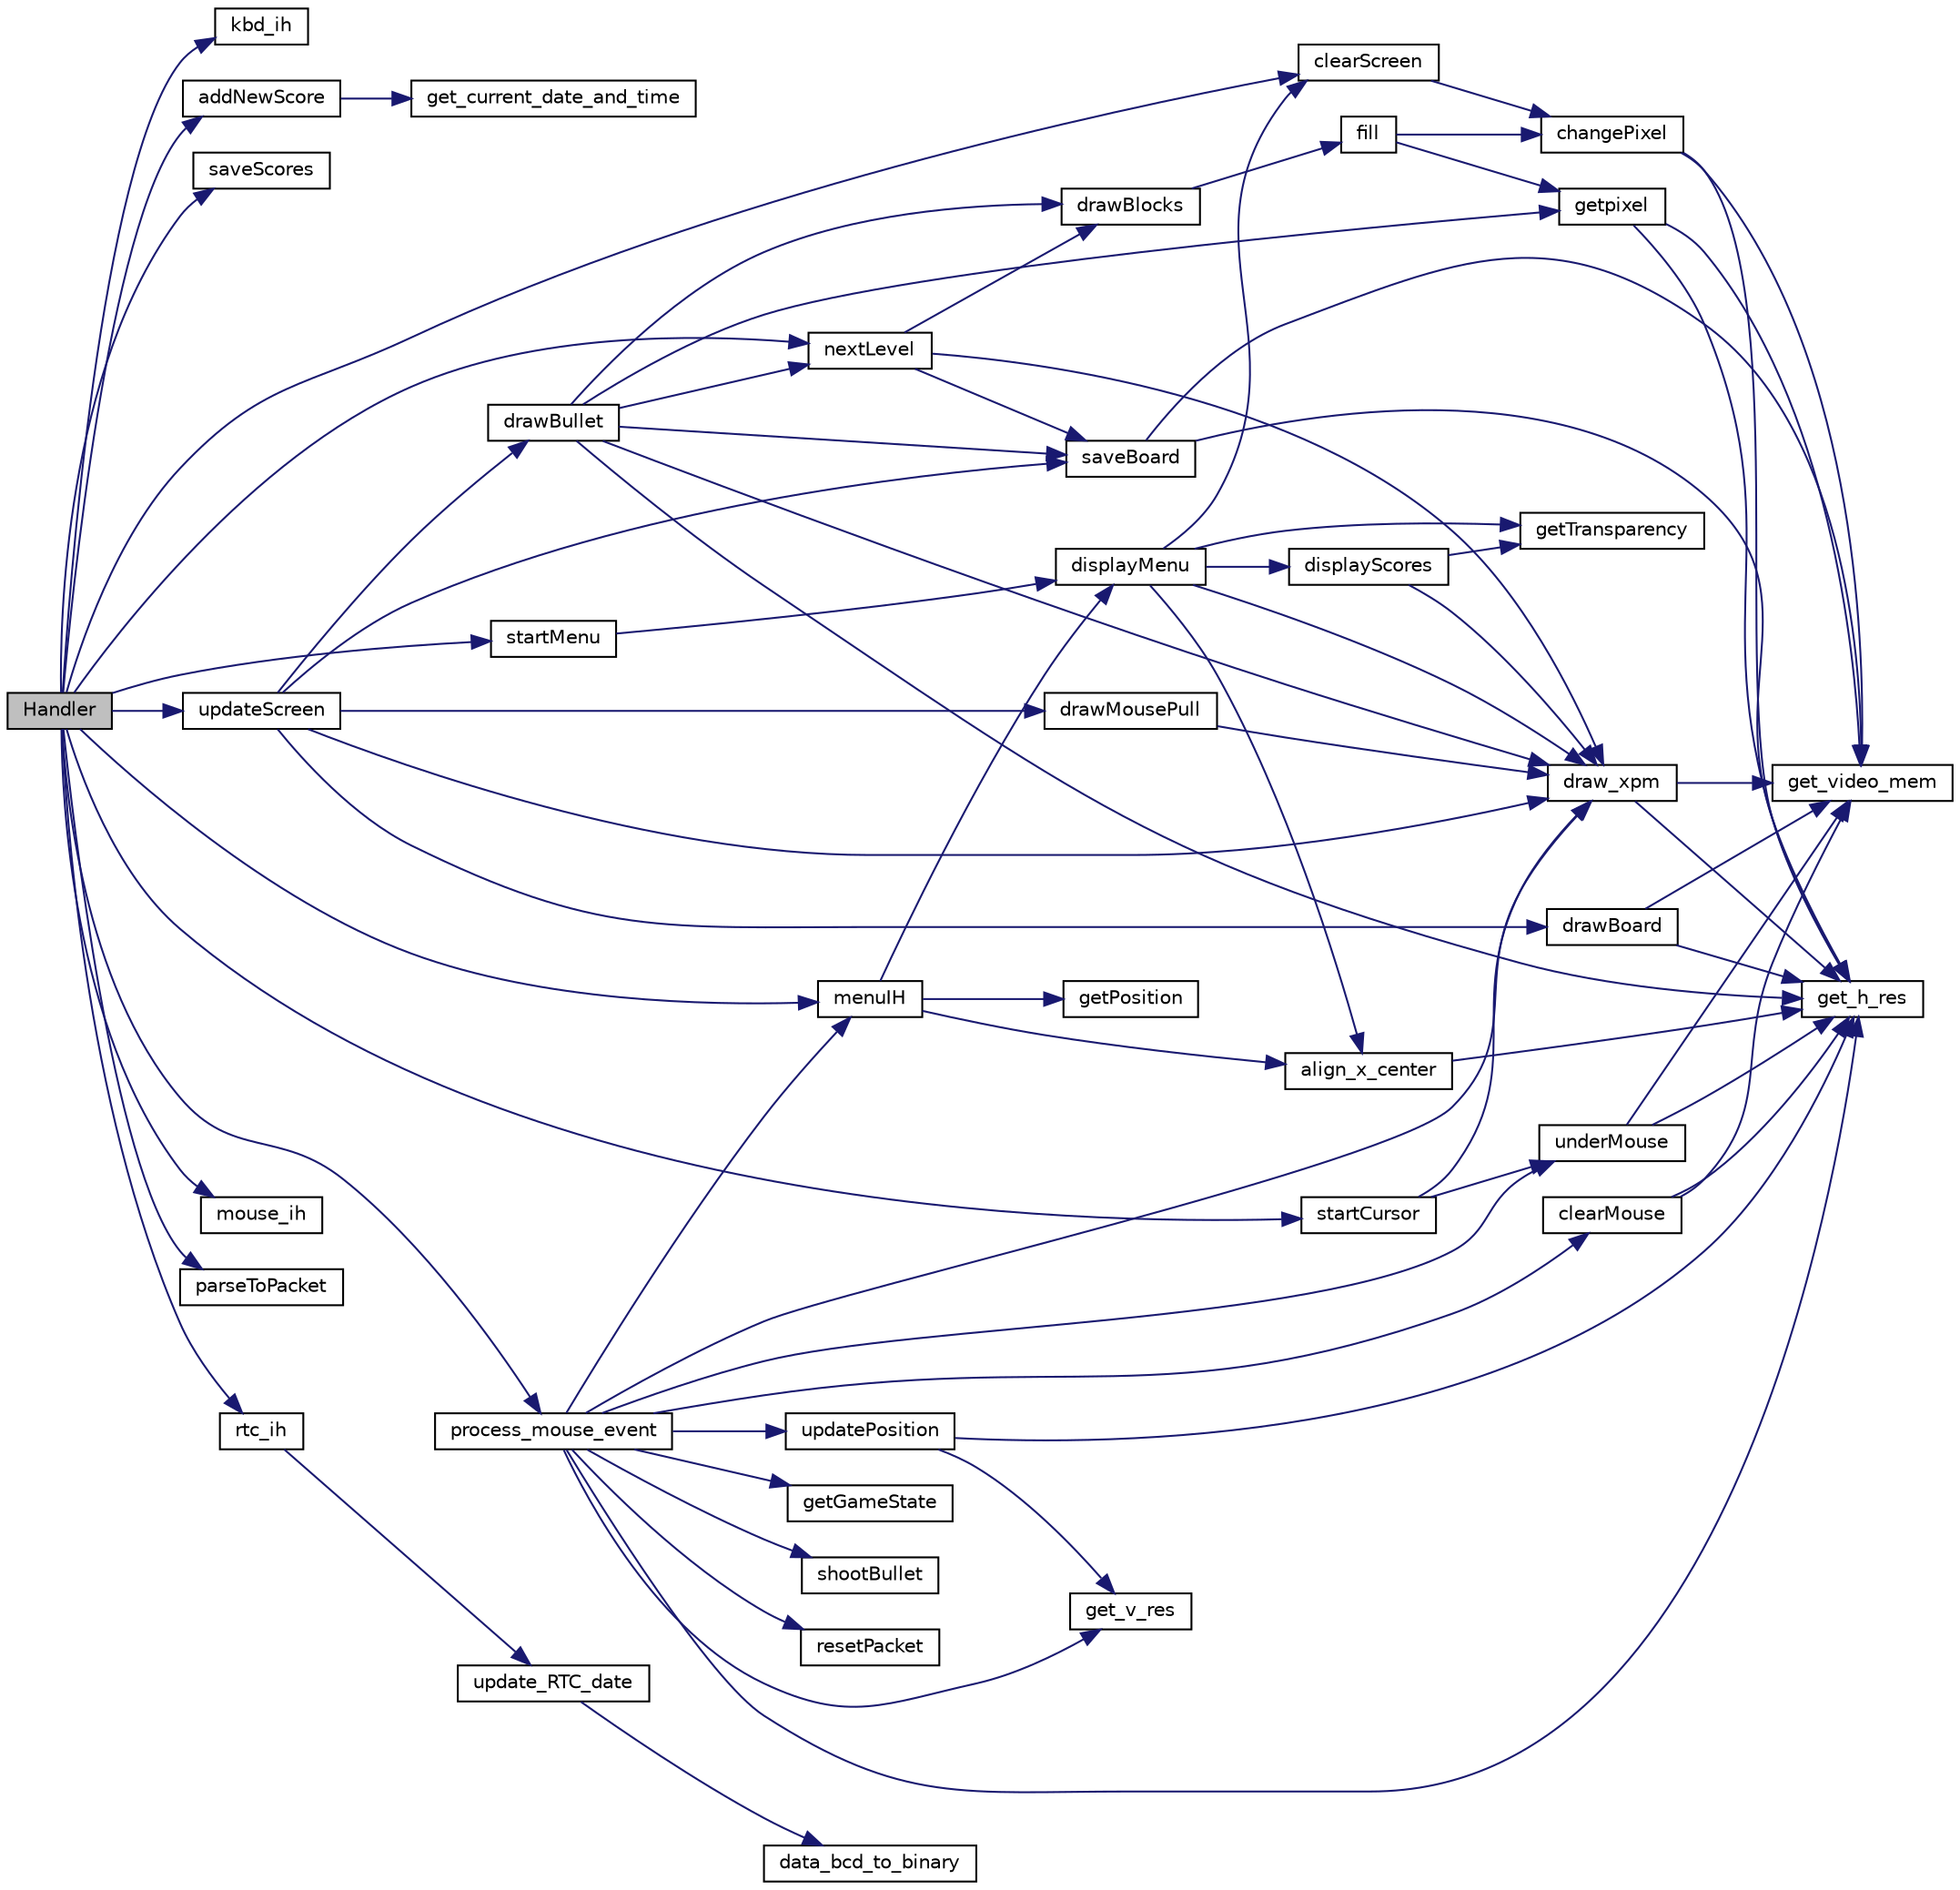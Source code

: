digraph "Handler"
{
 // INTERACTIVE_SVG=YES
 // LATEX_PDF_SIZE
  bgcolor="transparent";
  edge [fontname="Helvetica",fontsize="10",labelfontname="Helvetica",labelfontsize="10"];
  node [fontname="Helvetica",fontsize="10",shape=record];
  rankdir="LR";
  Node36 [label="Handler",height=0.2,width=0.4,color="black", fillcolor="grey75", style="filled", fontcolor="black",tooltip="Handles every interruption made by the drivers."];
  Node36 -> Node37 [color="midnightblue",fontsize="10",style="solid",fontname="Helvetica"];
  Node37 [label="kbd_ih",height=0.2,width=0.4,color="black",URL="$group__keyboard.html#ga3b35eecf289446fe614818dd6ab6d5bf",tooltip="Reads the buffer s data using c."];
  Node36 -> Node38 [color="midnightblue",fontsize="10",style="solid",fontname="Helvetica"];
  Node38 [label="addNewScore",height=0.2,width=0.4,color="black",URL="$group__score.html#ga9c2c75b1284995e5edb64e1381679730",tooltip="adds new score if it is better than the currenctly saved ones"];
  Node38 -> Node39 [color="midnightblue",fontsize="10",style="solid",fontname="Helvetica"];
  Node39 [label="get_current_date_and_time",height=0.2,width=0.4,color="black",URL="$group__rtc.html#ga42d5a1a9ae07d38ec73c43499ec429ee",tooltip="Return a string with current the date and time."];
  Node36 -> Node40 [color="midnightblue",fontsize="10",style="solid",fontname="Helvetica"];
  Node40 [label="saveScores",height=0.2,width=0.4,color="black",URL="$group__score.html#ga857943eead55a1059d11f95f7f1c936b",tooltip="Saves scores to a file, recording the best 5 scores."];
  Node36 -> Node41 [color="midnightblue",fontsize="10",style="solid",fontname="Helvetica"];
  Node41 [label="startMenu",height=0.2,width=0.4,color="black",URL="$group__menu.html#ga3bd019c071fe96105524873879e16c06",tooltip="Initializes the menu images and data."];
  Node41 -> Node42 [color="midnightblue",fontsize="10",style="solid",fontname="Helvetica"];
  Node42 [label="displayMenu",height=0.2,width=0.4,color="black",URL="$group__menu.html#gaad9ed7a055a99883645739e4bfca0e5e",tooltip="Displays the menu on the screen."];
  Node42 -> Node43 [color="midnightblue",fontsize="10",style="solid",fontname="Helvetica"];
  Node43 [label="clearScreen",height=0.2,width=0.4,color="black",URL="$group__video.html#ga9d7e8af417b6d543da691e9c0e2f6f9f",tooltip="clear the whole screen"];
  Node43 -> Node44 [color="midnightblue",fontsize="10",style="solid",fontname="Helvetica"];
  Node44 [label="changePixel",height=0.2,width=0.4,color="black",URL="$group__video.html#gaad3b8372cfabe442562c9c5d6e4db348",tooltip="set pixel color to a position on the screen"];
  Node44 -> Node45 [color="midnightblue",fontsize="10",style="solid",fontname="Helvetica"];
  Node45 [label="get_h_res",height=0.2,width=0.4,color="black",URL="$group__video.html#ga3456b8539e4326dd13cbfc4f81b609f1",tooltip=" "];
  Node44 -> Node46 [color="midnightblue",fontsize="10",style="solid",fontname="Helvetica"];
  Node46 [label="get_video_mem",height=0.2,width=0.4,color="black",URL="$group__video.html#ga1d04069f4e8b1556a7a1ed2cd95bfdea",tooltip=" "];
  Node42 -> Node47 [color="midnightblue",fontsize="10",style="solid",fontname="Helvetica"];
  Node47 [label="align_x_center",height=0.2,width=0.4,color="black",URL="$group__xpm.html#ga7b37b2adae7cdc46c3092db82641ba9a",tooltip="aligns an image by the center horizontally"];
  Node47 -> Node45 [color="midnightblue",fontsize="10",style="solid",fontname="Helvetica"];
  Node42 -> Node48 [color="midnightblue",fontsize="10",style="solid",fontname="Helvetica"];
  Node48 [label="draw_xpm",height=0.2,width=0.4,color="black",URL="$group__xpm.html#ga92528cf77a6ddfa6a4844c50896600a7",tooltip="draws xpm to a postion on the screen"];
  Node48 -> Node45 [color="midnightblue",fontsize="10",style="solid",fontname="Helvetica"];
  Node48 -> Node46 [color="midnightblue",fontsize="10",style="solid",fontname="Helvetica"];
  Node42 -> Node49 [color="midnightblue",fontsize="10",style="solid",fontname="Helvetica"];
  Node49 [label="getTransparency",height=0.2,width=0.4,color="black",URL="$group__xpm.html#ga17ee83c00b60b303af02d92b1ad8c64f",tooltip="returns the value of the transparent color"];
  Node42 -> Node50 [color="midnightblue",fontsize="10",style="solid",fontname="Helvetica"];
  Node50 [label="displayScores",height=0.2,width=0.4,color="black",URL="$group__menu.html#ga4e67dd36352ce9409d1994cad2553089",tooltip="Displays the scores on the screen."];
  Node50 -> Node48 [color="midnightblue",fontsize="10",style="solid",fontname="Helvetica"];
  Node50 -> Node49 [color="midnightblue",fontsize="10",style="solid",fontname="Helvetica"];
  Node36 -> Node51 [color="midnightblue",fontsize="10",style="solid",fontname="Helvetica"];
  Node51 [label="startCursor",height=0.2,width=0.4,color="black",URL="$group__cursor.html#ga832ef8a00055d81e9bbba145f018eefe",tooltip="Initializes the cursors image."];
  Node51 -> Node52 [color="midnightblue",fontsize="10",style="solid",fontname="Helvetica"];
  Node52 [label="underMouse",height=0.2,width=0.4,color="black",URL="$group__cursor.html#ga10ade0aba9d682a7f9fa64c65ef3a8e3",tooltip="Saves the pixel information bellow the cusrsor."];
  Node52 -> Node45 [color="midnightblue",fontsize="10",style="solid",fontname="Helvetica"];
  Node52 -> Node46 [color="midnightblue",fontsize="10",style="solid",fontname="Helvetica"];
  Node51 -> Node48 [color="midnightblue",fontsize="10",style="solid",fontname="Helvetica"];
  Node36 -> Node53 [color="midnightblue",fontsize="10",style="solid",fontname="Helvetica"];
  Node53 [label="menuIH",height=0.2,width=0.4,color="black",URL="$group__menu.html#ga1c459dc7e822e8e658b11c66508d79f1",tooltip="Handles the input on the menu wether it is from the mouse or keyboard."];
  Node53 -> Node54 [color="midnightblue",fontsize="10",style="solid",fontname="Helvetica"];
  Node54 [label="getPosition",height=0.2,width=0.4,color="black",URL="$group__cursor.html#gac47a960acd2af3996c2b28d8150dcd8c",tooltip="returns the current position of the cursor"];
  Node53 -> Node47 [color="midnightblue",fontsize="10",style="solid",fontname="Helvetica"];
  Node53 -> Node42 [color="midnightblue",fontsize="10",style="solid",fontname="Helvetica"];
  Node36 -> Node55 [color="midnightblue",fontsize="10",style="solid",fontname="Helvetica"];
  Node55 [label="nextLevel",height=0.2,width=0.4,color="black",URL="$group__game.html#gac165fe517b083b5ccd861bf028a67b7e",tooltip="Advances the player on to the next level."];
  Node55 -> Node48 [color="midnightblue",fontsize="10",style="solid",fontname="Helvetica"];
  Node55 -> Node56 [color="midnightblue",fontsize="10",style="solid",fontname="Helvetica"];
  Node56 [label="drawBlocks",height=0.2,width=0.4,color="black",URL="$group__game.html#ga172749cfe0f9091767c74e3004188ffc",tooltip="Draws the blocks that are alive and that are going to be saved to the backbuffer."];
  Node56 -> Node57 [color="midnightblue",fontsize="10",style="solid",fontname="Helvetica"];
  Node57 [label="fill",height=0.2,width=0.4,color="black",URL="$game_8c.html#ab7541b0b00bd52aea5dd7edb1f9d61b4",tooltip=" "];
  Node57 -> Node58 [color="midnightblue",fontsize="10",style="solid",fontname="Helvetica"];
  Node58 [label="getpixel",height=0.2,width=0.4,color="black",URL="$group__video.html#ga07dd5e8b0cf0aa3aa860a89f4093045b",tooltip="get pixel color from a position on the screen"];
  Node58 -> Node45 [color="midnightblue",fontsize="10",style="solid",fontname="Helvetica"];
  Node58 -> Node46 [color="midnightblue",fontsize="10",style="solid",fontname="Helvetica"];
  Node57 -> Node44 [color="midnightblue",fontsize="10",style="solid",fontname="Helvetica"];
  Node55 -> Node59 [color="midnightblue",fontsize="10",style="solid",fontname="Helvetica"];
  Node59 [label="saveBoard",height=0.2,width=0.4,color="black",URL="$group__game.html#ga0cf89070294bbf27c335ebf047e0f1f6",tooltip="fills the backbuffer of the board with the available blocks"];
  Node59 -> Node45 [color="midnightblue",fontsize="10",style="solid",fontname="Helvetica"];
  Node59 -> Node46 [color="midnightblue",fontsize="10",style="solid",fontname="Helvetica"];
  Node36 -> Node43 [color="midnightblue",fontsize="10",style="solid",fontname="Helvetica"];
  Node36 -> Node60 [color="midnightblue",fontsize="10",style="solid",fontname="Helvetica"];
  Node60 [label="updateScreen",height=0.2,width=0.4,color="black",URL="$group__game.html#ga192a0a30e5705be3b2800eb7172aa6d4",tooltip="Calls a series of functions to print every element on to the screen during play time."];
  Node60 -> Node48 [color="midnightblue",fontsize="10",style="solid",fontname="Helvetica"];
  Node60 -> Node59 [color="midnightblue",fontsize="10",style="solid",fontname="Helvetica"];
  Node60 -> Node61 [color="midnightblue",fontsize="10",style="solid",fontname="Helvetica"];
  Node61 [label="drawBoard",height=0.2,width=0.4,color="black",URL="$group__game.html#ga435ba4a0d4fc47fbf7b4e13acaa312e4",tooltip="Draws the board with the \"alive\" blocks on to the screen."];
  Node61 -> Node45 [color="midnightblue",fontsize="10",style="solid",fontname="Helvetica"];
  Node61 -> Node46 [color="midnightblue",fontsize="10",style="solid",fontname="Helvetica"];
  Node60 -> Node62 [color="midnightblue",fontsize="10",style="solid",fontname="Helvetica"];
  Node62 [label="drawMousePull",height=0.2,width=0.4,color="black",URL="$group__game.html#ga072809b49225566117672a2ec734b2cc",tooltip="Draws the pull of the mouse in game."];
  Node62 -> Node48 [color="midnightblue",fontsize="10",style="solid",fontname="Helvetica"];
  Node60 -> Node63 [color="midnightblue",fontsize="10",style="solid",fontname="Helvetica"];
  Node63 [label="drawBullet",height=0.2,width=0.4,color="black",URL="$group__game.html#ga43d711f5646009700e97e8cce499d5fc",tooltip="Draws the bullet fired by the player."];
  Node63 -> Node45 [color="midnightblue",fontsize="10",style="solid",fontname="Helvetica"];
  Node63 -> Node55 [color="midnightblue",fontsize="10",style="solid",fontname="Helvetica"];
  Node63 -> Node48 [color="midnightblue",fontsize="10",style="solid",fontname="Helvetica"];
  Node63 -> Node58 [color="midnightblue",fontsize="10",style="solid",fontname="Helvetica"];
  Node63 -> Node56 [color="midnightblue",fontsize="10",style="solid",fontname="Helvetica"];
  Node63 -> Node59 [color="midnightblue",fontsize="10",style="solid",fontname="Helvetica"];
  Node36 -> Node64 [color="midnightblue",fontsize="10",style="solid",fontname="Helvetica"];
  Node64 [label="mouse_ih",height=0.2,width=0.4,color="black",URL="$mouse_8c.html#a210374b50462acdedab00df64d5cea3c",tooltip=" "];
  Node36 -> Node65 [color="midnightblue",fontsize="10",style="solid",fontname="Helvetica"];
  Node65 [label="parseToPacket",height=0.2,width=0.4,color="black",URL="$group__packet.html#gab8c9528083362ee2239ec6a11e9e5b94",tooltip="Parses the mouse information into a more usable struct."];
  Node36 -> Node66 [color="midnightblue",fontsize="10",style="solid",fontname="Helvetica"];
  Node66 [label="process_mouse_event",height=0.2,width=0.4,color="black",URL="$group__game.html#gad54324212d792e38302b19e409a413ae",tooltip="processes mouse event by changing relevant information like pull values and also prints the cursor on..."];
  Node66 -> Node67 [color="midnightblue",fontsize="10",style="solid",fontname="Helvetica"];
  Node67 [label="get_v_res",height=0.2,width=0.4,color="black",URL="$group__video.html#gaa6c3dbf699d3dda9444bdcd71bf85234",tooltip=" "];
  Node66 -> Node45 [color="midnightblue",fontsize="10",style="solid",fontname="Helvetica"];
  Node66 -> Node68 [color="midnightblue",fontsize="10",style="solid",fontname="Helvetica"];
  Node68 [label="clearMouse",height=0.2,width=0.4,color="black",URL="$group__cursor.html#gaf48e820503f0becc55d9eb740bffe3e8",tooltip="Removes the cursor image from the screen."];
  Node68 -> Node45 [color="midnightblue",fontsize="10",style="solid",fontname="Helvetica"];
  Node68 -> Node46 [color="midnightblue",fontsize="10",style="solid",fontname="Helvetica"];
  Node66 -> Node69 [color="midnightblue",fontsize="10",style="solid",fontname="Helvetica"];
  Node69 [label="updatePosition",height=0.2,width=0.4,color="black",URL="$group__cursor.html#gaeeb5e132ce880a8269b3bd40c748b534",tooltip="updates the position and image of the cursor"];
  Node69 -> Node45 [color="midnightblue",fontsize="10",style="solid",fontname="Helvetica"];
  Node69 -> Node67 [color="midnightblue",fontsize="10",style="solid",fontname="Helvetica"];
  Node66 -> Node70 [color="midnightblue",fontsize="10",style="solid",fontname="Helvetica"];
  Node70 [label="getGameState",height=0.2,width=0.4,color="black",URL="$group__game.html#gaf4496cd5f0ca56890acbe30e9f10e438",tooltip=" "];
  Node66 -> Node71 [color="midnightblue",fontsize="10",style="solid",fontname="Helvetica"];
  Node71 [label="shootBullet",height=0.2,width=0.4,color="black",URL="$group__game.html#ga8aa45a2e3dda0d09a4002eb399e587a9",tooltip="Calculates the speed with which the bullet is going to get fired at at both the x and componnent,..."];
  Node66 -> Node48 [color="midnightblue",fontsize="10",style="solid",fontname="Helvetica"];
  Node66 -> Node53 [color="midnightblue",fontsize="10",style="solid",fontname="Helvetica"];
  Node66 -> Node52 [color="midnightblue",fontsize="10",style="solid",fontname="Helvetica"];
  Node66 -> Node72 [color="midnightblue",fontsize="10",style="solid",fontname="Helvetica"];
  Node72 [label="resetPacket",height=0.2,width=0.4,color="black",URL="$group__packet.html#gaba77b8d667ad6e8f70d3437e0f970d9f",tooltip="Clears the packet."];
  Node36 -> Node73 [color="midnightblue",fontsize="10",style="solid",fontname="Helvetica"];
  Node73 [label="rtc_ih",height=0.2,width=0.4,color="black",URL="$group__rtc.html#ga57f7116af216e3779ad9d6e98351d329",tooltip="RTC Interrupt Handler."];
  Node73 -> Node74 [color="midnightblue",fontsize="10",style="solid",fontname="Helvetica"];
  Node74 [label="update_RTC_date",height=0.2,width=0.4,color="black",URL="$group__rtc.html#gac55b23b9b681e0bd120a88e35580825a",tooltip="Updates the currently date when an update interrupt is recieved."];
  Node74 -> Node75 [color="midnightblue",fontsize="10",style="solid",fontname="Helvetica"];
  Node75 [label="data_bcd_to_binary",height=0.2,width=0.4,color="black",URL="$rtc_8c.html#a57bc32eb833cd2002811512d2b90d911",tooltip=" "];
}
